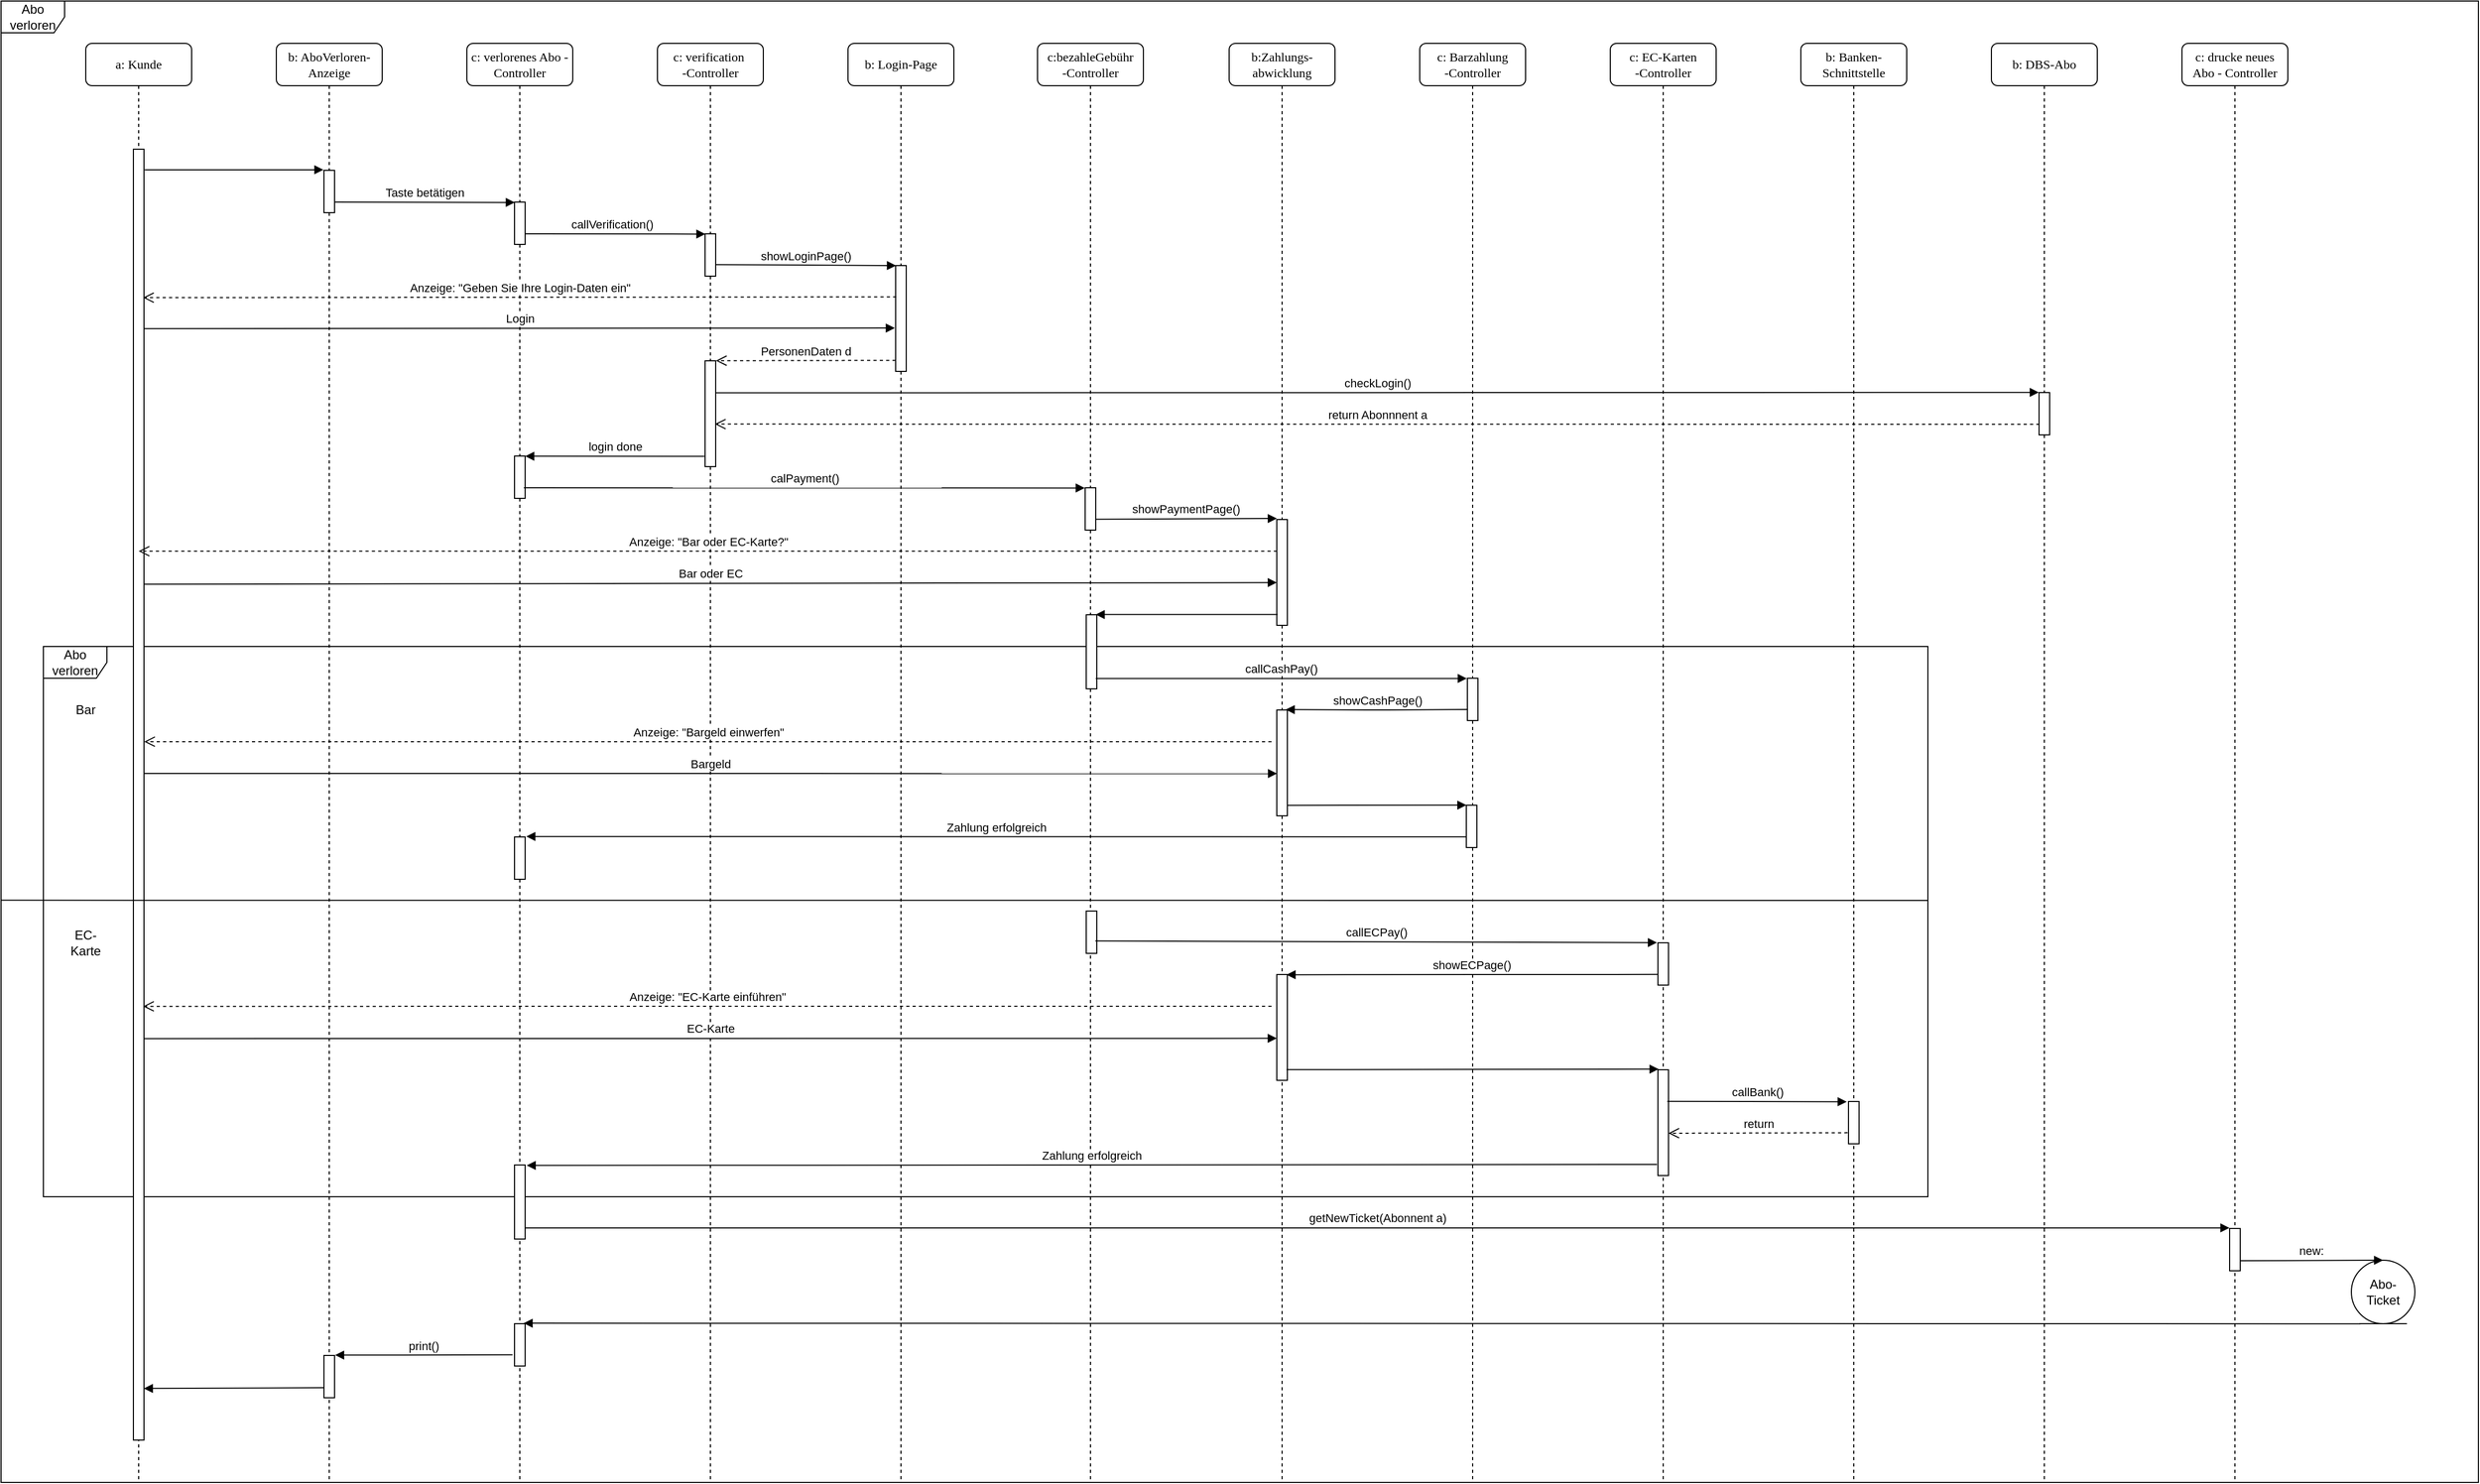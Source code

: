<mxfile version="10.7.5" type="device"><diagram name="Page-1" id="13e1069c-82ec-6db2-03f1-153e76fe0fe0"><mxGraphModel dx="1828" dy="936" grid="1" gridSize="10" guides="1" tooltips="1" connect="1" arrows="1" fold="1" page="1" pageScale="1" pageWidth="1100" pageHeight="850" background="#ffffff" math="0" shadow="0"><root><mxCell id="0"/><mxCell id="1" parent="0"/><mxCell id="Q4IU02gw1JulgYiz2Iwk-24" value="Abo verloren&lt;br&gt;" style="shape=umlFrame;whiteSpace=wrap;html=1;" vertex="1" parent="1"><mxGeometry x="20" y="40" width="2340" height="1400" as="geometry"/></mxCell><mxCell id="Q4IU02gw1JulgYiz2Iwk-69" value="Abo verloren&lt;br&gt;" style="shape=umlFrame;whiteSpace=wrap;html=1;" vertex="1" parent="1"><mxGeometry x="60" y="650" width="1780" height="520" as="geometry"/></mxCell><mxCell id="7baba1c4bc27f4b0-2" value="b: AboVerloren-Anzeige" style="shape=umlLifeline;perimeter=lifelinePerimeter;whiteSpace=wrap;html=1;container=1;collapsible=0;recursiveResize=0;outlineConnect=0;rounded=1;shadow=0;comic=0;labelBackgroundColor=none;strokeColor=#000000;strokeWidth=1;fillColor=#FFFFFF;fontFamily=Verdana;fontSize=12;fontColor=#000000;align=center;" parent="1" vertex="1"><mxGeometry x="280" y="80" width="100" height="1360" as="geometry"/></mxCell><mxCell id="7baba1c4bc27f4b0-10" value="" style="html=1;points=[];perimeter=orthogonalPerimeter;rounded=0;shadow=0;comic=0;labelBackgroundColor=none;strokeColor=#000000;strokeWidth=1;fillColor=#FFFFFF;fontFamily=Verdana;fontSize=12;fontColor=#000000;align=center;" parent="7baba1c4bc27f4b0-2" vertex="1"><mxGeometry x="45" y="120" width="10" height="40" as="geometry"/></mxCell><mxCell id="Q4IU02gw1JulgYiz2Iwk-105" value="" style="html=1;points=[];perimeter=orthogonalPerimeter;" vertex="1" parent="7baba1c4bc27f4b0-2"><mxGeometry x="45" y="1240" width="10" height="40" as="geometry"/></mxCell><mxCell id="7baba1c4bc27f4b0-3" value="c: verlorenes Abo -Controller&lt;br&gt;" style="shape=umlLifeline;perimeter=lifelinePerimeter;whiteSpace=wrap;html=1;container=1;collapsible=0;recursiveResize=0;outlineConnect=0;rounded=1;shadow=0;comic=0;labelBackgroundColor=none;strokeColor=#000000;strokeWidth=1;fillColor=#FFFFFF;fontFamily=Verdana;fontSize=12;fontColor=#000000;align=center;" parent="1" vertex="1"><mxGeometry x="460" y="80" width="100" height="1360" as="geometry"/></mxCell><mxCell id="Q4IU02gw1JulgYiz2Iwk-45" value="callVerification()" style="html=1;verticalAlign=bottom;endArrow=block;entryX=0.032;entryY=0.005;entryDx=0;entryDy=0;entryPerimeter=0;" edge="1" parent="7baba1c4bc27f4b0-3" target="Q4IU02gw1JulgYiz2Iwk-52"><mxGeometry width="80" relative="1" as="geometry"><mxPoint x="50" y="180" as="sourcePoint"/><mxPoint x="130" y="180" as="targetPoint"/></mxGeometry></mxCell><mxCell id="Q4IU02gw1JulgYiz2Iwk-51" value="" style="html=1;points=[];perimeter=orthogonalPerimeter;" vertex="1" parent="7baba1c4bc27f4b0-3"><mxGeometry x="45" y="150" width="10" height="40" as="geometry"/></mxCell><mxCell id="Q4IU02gw1JulgYiz2Iwk-58" value="" style="html=1;points=[];perimeter=orthogonalPerimeter;" vertex="1" parent="7baba1c4bc27f4b0-3"><mxGeometry x="45" y="390" width="10" height="40" as="geometry"/></mxCell><mxCell id="Q4IU02gw1JulgYiz2Iwk-81" value="" style="html=1;points=[];perimeter=orthogonalPerimeter;" vertex="1" parent="7baba1c4bc27f4b0-3"><mxGeometry x="45" y="750" width="10" height="40" as="geometry"/></mxCell><mxCell id="Q4IU02gw1JulgYiz2Iwk-96" value="" style="html=1;points=[];perimeter=orthogonalPerimeter;" vertex="1" parent="7baba1c4bc27f4b0-3"><mxGeometry x="45" y="1060" width="10" height="70" as="geometry"/></mxCell><mxCell id="Q4IU02gw1JulgYiz2Iwk-99" value="getNewTicket(Abonnent a)" style="html=1;verticalAlign=bottom;endArrow=block;entryX=-0.014;entryY=-0.013;entryDx=0;entryDy=0;entryPerimeter=0;" edge="1" parent="7baba1c4bc27f4b0-3" target="Q4IU02gw1JulgYiz2Iwk-98"><mxGeometry width="80" relative="1" as="geometry"><mxPoint x="55" y="1119.5" as="sourcePoint"/><mxPoint x="1660" y="1120" as="targetPoint"/></mxGeometry></mxCell><mxCell id="Q4IU02gw1JulgYiz2Iwk-104" value="" style="html=1;points=[];perimeter=orthogonalPerimeter;" vertex="1" parent="7baba1c4bc27f4b0-3"><mxGeometry x="45" y="1210" width="10" height="40" as="geometry"/></mxCell><mxCell id="7baba1c4bc27f4b0-4" value="c: verification&amp;nbsp;&lt;br&gt;-Controller&lt;br&gt;" style="shape=umlLifeline;perimeter=lifelinePerimeter;whiteSpace=wrap;html=1;container=1;collapsible=0;recursiveResize=0;outlineConnect=0;rounded=1;shadow=0;comic=0;labelBackgroundColor=none;strokeColor=#000000;strokeWidth=1;fillColor=#FFFFFF;fontFamily=Verdana;fontSize=12;fontColor=#000000;align=center;" parent="1" vertex="1"><mxGeometry x="640" y="80" width="100" height="1360" as="geometry"/></mxCell><mxCell id="Q4IU02gw1JulgYiz2Iwk-52" value="" style="html=1;points=[];perimeter=orthogonalPerimeter;" vertex="1" parent="7baba1c4bc27f4b0-4"><mxGeometry x="45" y="180" width="10" height="40" as="geometry"/></mxCell><mxCell id="Q4IU02gw1JulgYiz2Iwk-54" value="" style="html=1;points=[];perimeter=orthogonalPerimeter;" vertex="1" parent="7baba1c4bc27f4b0-4"><mxGeometry x="45" y="300" width="10" height="100" as="geometry"/></mxCell><mxCell id="7baba1c4bc27f4b0-5" value="c:bezahleGebühr&lt;br&gt;-Controller&lt;br&gt;" style="shape=umlLifeline;perimeter=lifelinePerimeter;whiteSpace=wrap;html=1;container=1;collapsible=0;recursiveResize=0;outlineConnect=0;rounded=1;shadow=0;comic=0;labelBackgroundColor=none;strokeColor=#000000;strokeWidth=1;fillColor=#FFFFFF;fontFamily=Verdana;fontSize=12;fontColor=#000000;align=center;size=40;" parent="1" vertex="1"><mxGeometry x="999" y="80" width="100" height="1360" as="geometry"/></mxCell><mxCell id="Q4IU02gw1JulgYiz2Iwk-61" value="" style="html=1;points=[];perimeter=orthogonalPerimeter;" vertex="1" parent="7baba1c4bc27f4b0-5"><mxGeometry x="45" y="420" width="10" height="40" as="geometry"/></mxCell><mxCell id="Q4IU02gw1JulgYiz2Iwk-67" value="" style="html=1;points=[];perimeter=orthogonalPerimeter;" vertex="1" parent="7baba1c4bc27f4b0-5"><mxGeometry x="46" y="540" width="10" height="70" as="geometry"/></mxCell><mxCell id="Q4IU02gw1JulgYiz2Iwk-84" value="" style="html=1;points=[];perimeter=orthogonalPerimeter;" vertex="1" parent="7baba1c4bc27f4b0-5"><mxGeometry x="46" y="820" width="10" height="40" as="geometry"/></mxCell><mxCell id="7baba1c4bc27f4b0-8" value="a: Kunde" style="shape=umlLifeline;perimeter=lifelinePerimeter;whiteSpace=wrap;html=1;container=1;collapsible=0;recursiveResize=0;outlineConnect=0;rounded=1;shadow=0;comic=0;labelBackgroundColor=none;strokeColor=#000000;strokeWidth=1;fillColor=#FFFFFF;fontFamily=Verdana;fontSize=12;fontColor=#000000;align=center;" parent="1" vertex="1"><mxGeometry x="100" y="80" width="100" height="1360" as="geometry"/></mxCell><mxCell id="7baba1c4bc27f4b0-9" value="" style="html=1;points=[];perimeter=orthogonalPerimeter;rounded=0;shadow=0;comic=0;labelBackgroundColor=none;strokeColor=#000000;strokeWidth=1;fillColor=#FFFFFF;fontFamily=Verdana;fontSize=12;fontColor=#000000;align=center;" parent="7baba1c4bc27f4b0-8" vertex="1"><mxGeometry x="45" y="100" width="10" height="1220" as="geometry"/></mxCell><mxCell id="Q4IU02gw1JulgYiz2Iwk-25" value="b: Login-Page&lt;br&gt;" style="shape=umlLifeline;perimeter=lifelinePerimeter;whiteSpace=wrap;html=1;container=1;collapsible=0;recursiveResize=0;outlineConnect=0;rounded=1;shadow=0;comic=0;labelBackgroundColor=none;strokeColor=#000000;strokeWidth=1;fillColor=#FFFFFF;fontFamily=Verdana;fontSize=12;fontColor=#000000;align=center;" vertex="1" parent="1"><mxGeometry x="820" y="80" width="100" height="1360" as="geometry"/></mxCell><mxCell id="Q4IU02gw1JulgYiz2Iwk-53" value="" style="html=1;points=[];perimeter=orthogonalPerimeter;" vertex="1" parent="Q4IU02gw1JulgYiz2Iwk-25"><mxGeometry x="45" y="210" width="10" height="100" as="geometry"/></mxCell><mxCell id="Q4IU02gw1JulgYiz2Iwk-27" value="b:Zahlungs-&lt;br&gt;abwicklung&lt;br&gt;" style="shape=umlLifeline;perimeter=lifelinePerimeter;whiteSpace=wrap;html=1;container=1;collapsible=0;recursiveResize=0;outlineConnect=0;rounded=1;shadow=0;comic=0;labelBackgroundColor=none;strokeColor=#000000;strokeWidth=1;fillColor=#FFFFFF;fontFamily=Verdana;fontSize=12;fontColor=#000000;align=center;size=40;" vertex="1" parent="1"><mxGeometry x="1180" y="80" width="100" height="1360" as="geometry"/></mxCell><mxCell id="Q4IU02gw1JulgYiz2Iwk-63" value="" style="html=1;points=[];perimeter=orthogonalPerimeter;" vertex="1" parent="Q4IU02gw1JulgYiz2Iwk-27"><mxGeometry x="45" y="450" width="10" height="100" as="geometry"/></mxCell><mxCell id="Q4IU02gw1JulgYiz2Iwk-73" value="" style="html=1;points=[];perimeter=orthogonalPerimeter;" vertex="1" parent="Q4IU02gw1JulgYiz2Iwk-27"><mxGeometry x="45" y="630" width="10" height="100" as="geometry"/></mxCell><mxCell id="Q4IU02gw1JulgYiz2Iwk-86" value="" style="html=1;points=[];perimeter=orthogonalPerimeter;" vertex="1" parent="Q4IU02gw1JulgYiz2Iwk-27"><mxGeometry x="45" y="880" width="10" height="100" as="geometry"/></mxCell><mxCell id="Q4IU02gw1JulgYiz2Iwk-29" value="c: Barzahlung&lt;br&gt;-Controller&lt;br&gt;" style="shape=umlLifeline;perimeter=lifelinePerimeter;whiteSpace=wrap;html=1;container=1;collapsible=0;recursiveResize=0;outlineConnect=0;rounded=1;shadow=0;comic=0;labelBackgroundColor=none;strokeColor=#000000;strokeWidth=1;fillColor=#FFFFFF;fontFamily=Verdana;fontSize=12;fontColor=#000000;align=center;size=40;" vertex="1" parent="1"><mxGeometry x="1360" y="80" width="100" height="1360" as="geometry"/></mxCell><mxCell id="Q4IU02gw1JulgYiz2Iwk-71" value="" style="html=1;points=[];perimeter=orthogonalPerimeter;" vertex="1" parent="Q4IU02gw1JulgYiz2Iwk-29"><mxGeometry x="45" y="600" width="10" height="40" as="geometry"/></mxCell><mxCell id="Q4IU02gw1JulgYiz2Iwk-79" value="" style="html=1;points=[];perimeter=orthogonalPerimeter;" vertex="1" parent="Q4IU02gw1JulgYiz2Iwk-29"><mxGeometry x="44" y="720" width="10" height="40" as="geometry"/></mxCell><mxCell id="Q4IU02gw1JulgYiz2Iwk-31" value="c: EC-Karten&lt;br&gt;-Controller&lt;br&gt;" style="shape=umlLifeline;perimeter=lifelinePerimeter;whiteSpace=wrap;html=1;container=1;collapsible=0;recursiveResize=0;outlineConnect=0;rounded=1;shadow=0;comic=0;labelBackgroundColor=none;strokeColor=#000000;strokeWidth=1;fillColor=#FFFFFF;fontFamily=Verdana;fontSize=12;fontColor=#000000;align=center;size=40;" vertex="1" parent="1"><mxGeometry x="1540" y="80" width="100" height="1360" as="geometry"/></mxCell><mxCell id="Q4IU02gw1JulgYiz2Iwk-85" value="" style="html=1;points=[];perimeter=orthogonalPerimeter;" vertex="1" parent="Q4IU02gw1JulgYiz2Iwk-31"><mxGeometry x="45" y="850" width="10" height="40" as="geometry"/></mxCell><mxCell id="Q4IU02gw1JulgYiz2Iwk-91" value="" style="html=1;points=[];perimeter=orthogonalPerimeter;" vertex="1" parent="Q4IU02gw1JulgYiz2Iwk-31"><mxGeometry x="45" y="970" width="10" height="100" as="geometry"/></mxCell><mxCell id="Q4IU02gw1JulgYiz2Iwk-33" value="b: Banken-&lt;br&gt;Schnittstelle&lt;br&gt;" style="shape=umlLifeline;perimeter=lifelinePerimeter;whiteSpace=wrap;html=1;container=1;collapsible=0;recursiveResize=0;outlineConnect=0;rounded=1;shadow=0;comic=0;labelBackgroundColor=none;strokeColor=#000000;strokeWidth=1;fillColor=#FFFFFF;fontFamily=Verdana;fontSize=12;fontColor=#000000;align=center;size=40;" vertex="1" parent="1"><mxGeometry x="1720" y="80" width="100" height="1360" as="geometry"/></mxCell><mxCell id="Q4IU02gw1JulgYiz2Iwk-93" value="" style="html=1;points=[];perimeter=orthogonalPerimeter;" vertex="1" parent="Q4IU02gw1JulgYiz2Iwk-33"><mxGeometry x="45" y="1000" width="10" height="40" as="geometry"/></mxCell><mxCell id="Q4IU02gw1JulgYiz2Iwk-35" value="b: DBS-Abo&lt;br&gt;" style="shape=umlLifeline;perimeter=lifelinePerimeter;whiteSpace=wrap;html=1;container=1;collapsible=0;recursiveResize=0;outlineConnect=0;rounded=1;shadow=0;comic=0;labelBackgroundColor=none;strokeColor=#000000;strokeWidth=1;fillColor=#FFFFFF;fontFamily=Verdana;fontSize=12;fontColor=#000000;align=center;size=40;" vertex="1" parent="1"><mxGeometry x="1900" y="80" width="100" height="1360" as="geometry"/></mxCell><mxCell id="Q4IU02gw1JulgYiz2Iwk-55" value="" style="html=1;points=[];perimeter=orthogonalPerimeter;" vertex="1" parent="Q4IU02gw1JulgYiz2Iwk-35"><mxGeometry x="45" y="330" width="10" height="40" as="geometry"/></mxCell><mxCell id="Q4IU02gw1JulgYiz2Iwk-37" value="c: drucke neues&lt;br&gt;Abo - Controller&lt;br&gt;" style="shape=umlLifeline;perimeter=lifelinePerimeter;whiteSpace=wrap;html=1;container=1;collapsible=0;recursiveResize=0;outlineConnect=0;rounded=1;shadow=0;comic=0;labelBackgroundColor=none;strokeColor=#000000;strokeWidth=1;fillColor=#FFFFFF;fontFamily=Verdana;fontSize=12;fontColor=#000000;align=center;size=40;" vertex="1" parent="1"><mxGeometry x="2080" y="80" width="100" height="1360" as="geometry"/></mxCell><mxCell id="Q4IU02gw1JulgYiz2Iwk-98" value="" style="html=1;points=[];perimeter=orthogonalPerimeter;" vertex="1" parent="Q4IU02gw1JulgYiz2Iwk-37"><mxGeometry x="45" y="1120" width="10" height="40" as="geometry"/></mxCell><mxCell id="Q4IU02gw1JulgYiz2Iwk-44" value="Taste betätigen" style="html=1;verticalAlign=bottom;endArrow=block;entryX=0.032;entryY=0.009;entryDx=0;entryDy=0;entryPerimeter=0;" edge="1" parent="1" target="Q4IU02gw1JulgYiz2Iwk-51"><mxGeometry width="80" relative="1" as="geometry"><mxPoint x="335" y="230" as="sourcePoint"/><mxPoint x="415" y="230" as="targetPoint"/></mxGeometry></mxCell><mxCell id="Q4IU02gw1JulgYiz2Iwk-46" value="showLoginPage()" style="html=1;verticalAlign=bottom;endArrow=block;exitX=0.984;exitY=0.727;exitDx=0;exitDy=0;exitPerimeter=0;entryX=0.032;entryY=0;entryDx=0;entryDy=0;entryPerimeter=0;" edge="1" parent="1" source="Q4IU02gw1JulgYiz2Iwk-52" target="Q4IU02gw1JulgYiz2Iwk-53"><mxGeometry width="80" relative="1" as="geometry"><mxPoint x="740" y="290" as="sourcePoint"/><mxPoint x="820" y="290" as="targetPoint"/></mxGeometry></mxCell><mxCell id="Q4IU02gw1JulgYiz2Iwk-47" value="Anzeige: &quot;Geben Sie Ihre Login-Daten ein&quot;" style="html=1;verticalAlign=bottom;endArrow=open;dashed=1;endSize=8;exitX=0.063;exitY=0.296;exitDx=0;exitDy=0;exitPerimeter=0;entryX=0.919;entryY=0.115;entryDx=0;entryDy=0;entryPerimeter=0;" edge="1" parent="1" source="Q4IU02gw1JulgYiz2Iwk-53" target="7baba1c4bc27f4b0-9"><mxGeometry relative="1" as="geometry"><mxPoint x="820" y="320" as="sourcePoint"/><mxPoint x="160" y="320" as="targetPoint"/><mxPoint as="offset"/></mxGeometry></mxCell><mxCell id="Q4IU02gw1JulgYiz2Iwk-48" value="Login" style="html=1;verticalAlign=bottom;endArrow=block;entryX=-0.075;entryY=0.59;entryDx=0;entryDy=0;entryPerimeter=0;exitX=1.047;exitY=0.139;exitDx=0;exitDy=0;exitPerimeter=0;" edge="1" parent="1" source="7baba1c4bc27f4b0-9" target="Q4IU02gw1JulgYiz2Iwk-53"><mxGeometry width="80" relative="1" as="geometry"><mxPoint x="160" y="349" as="sourcePoint"/><mxPoint x="310" y="350" as="targetPoint"/></mxGeometry></mxCell><mxCell id="Q4IU02gw1JulgYiz2Iwk-49" value="PersonenDaten d" style="html=1;verticalAlign=bottom;endArrow=open;dashed=1;endSize=8;exitX=0;exitY=0.896;exitDx=0;exitDy=0;exitPerimeter=0;entryX=1.026;entryY=-0.001;entryDx=0;entryDy=0;entryPerimeter=0;" edge="1" parent="1" source="Q4IU02gw1JulgYiz2Iwk-53" target="Q4IU02gw1JulgYiz2Iwk-54"><mxGeometry relative="1" as="geometry"><mxPoint x="850" y="380" as="sourcePoint"/><mxPoint x="700" y="380" as="targetPoint"/></mxGeometry></mxCell><mxCell id="Q4IU02gw1JulgYiz2Iwk-50" value="checkLogin()" style="html=1;verticalAlign=bottom;endArrow=block;entryX=-0.019;entryY=-0.004;entryDx=0;entryDy=0;entryPerimeter=0;exitX=0.956;exitY=0.303;exitDx=0;exitDy=0;exitPerimeter=0;" edge="1" parent="1" source="Q4IU02gw1JulgYiz2Iwk-54" target="Q4IU02gw1JulgYiz2Iwk-55"><mxGeometry width="80" relative="1" as="geometry"><mxPoint x="700" y="410" as="sourcePoint"/><mxPoint x="840" y="410" as="targetPoint"/></mxGeometry></mxCell><mxCell id="Q4IU02gw1JulgYiz2Iwk-56" value="return Abonnnent a" style="html=1;verticalAlign=bottom;endArrow=open;dashed=1;endSize=8;exitX=0.044;exitY=0.75;exitDx=0;exitDy=0;exitPerimeter=0;entryX=0.927;entryY=0.598;entryDx=0;entryDy=0;entryPerimeter=0;" edge="1" parent="1" source="Q4IU02gw1JulgYiz2Iwk-55" target="Q4IU02gw1JulgYiz2Iwk-54"><mxGeometry relative="1" as="geometry"><mxPoint x="1940" y="440" as="sourcePoint"/><mxPoint x="520" y="440" as="targetPoint"/></mxGeometry></mxCell><mxCell id="Q4IU02gw1JulgYiz2Iwk-60" value="login done" style="html=1;verticalAlign=bottom;endArrow=block;exitX=-0.067;exitY=0.902;exitDx=0;exitDy=0;exitPerimeter=0;entryX=1.007;entryY=0.004;entryDx=0;entryDy=0;entryPerimeter=0;" edge="1" parent="1" source="Q4IU02gw1JulgYiz2Iwk-54" target="Q4IU02gw1JulgYiz2Iwk-58"><mxGeometry width="80" relative="1" as="geometry"><mxPoint x="570" y="470" as="sourcePoint"/><mxPoint x="520" y="470" as="targetPoint"/></mxGeometry></mxCell><mxCell id="Q4IU02gw1JulgYiz2Iwk-65" value="Anzeige: &quot;Bar oder EC-Karte?&quot;" style="html=1;verticalAlign=bottom;endArrow=open;dashed=1;endSize=8;exitX=0.022;exitY=0.299;exitDx=0;exitDy=0;exitPerimeter=0;" edge="1" parent="1" source="Q4IU02gw1JulgYiz2Iwk-63" target="7baba1c4bc27f4b0-8"><mxGeometry relative="1" as="geometry"><mxPoint x="1220" y="560" as="sourcePoint"/><mxPoint x="1140" y="560" as="targetPoint"/></mxGeometry></mxCell><mxCell id="Q4IU02gw1JulgYiz2Iwk-68" value="" style="html=1;verticalAlign=bottom;endArrow=block;entryX=0.889;entryY=-0.003;entryDx=0;entryDy=0;entryPerimeter=0;exitX=0.081;exitY=0.897;exitDx=0;exitDy=0;exitPerimeter=0;" edge="1" parent="1" source="Q4IU02gw1JulgYiz2Iwk-63" target="Q4IU02gw1JulgYiz2Iwk-67"><mxGeometry width="80" relative="1" as="geometry"><mxPoint x="1220" y="620" as="sourcePoint"/><mxPoint x="1210" y="620" as="targetPoint"/></mxGeometry></mxCell><mxCell id="Q4IU02gw1JulgYiz2Iwk-70" value="Bar" style="text;html=1;strokeColor=none;fillColor=none;align=center;verticalAlign=middle;whiteSpace=wrap;rounded=0;" vertex="1" parent="1"><mxGeometry x="80" y="700" width="40" height="20" as="geometry"/></mxCell><mxCell id="Q4IU02gw1JulgYiz2Iwk-75" value="showCashPage()" style="html=1;verticalAlign=bottom;endArrow=block;exitX=0.062;exitY=0.739;exitDx=0;exitDy=0;exitPerimeter=0;entryX=0.843;entryY=-0.004;entryDx=0;entryDy=0;entryPerimeter=0;" edge="1" parent="1" source="Q4IU02gw1JulgYiz2Iwk-71" target="Q4IU02gw1JulgYiz2Iwk-73"><mxGeometry width="80" relative="1" as="geometry"><mxPoint x="1400" y="710" as="sourcePoint"/><mxPoint x="1240" y="710" as="targetPoint"/><Array as="points"><mxPoint x="1320" y="710"/></Array></mxGeometry></mxCell><mxCell id="Q4IU02gw1JulgYiz2Iwk-76" value="Anzeige: &quot;Bargeld einwerfen&quot;" style="html=1;verticalAlign=bottom;endArrow=open;dashed=1;endSize=8;entryX=1.021;entryY=0.459;entryDx=0;entryDy=0;entryPerimeter=0;" edge="1" parent="1" target="7baba1c4bc27f4b0-9"><mxGeometry relative="1" as="geometry"><mxPoint x="1220" y="740" as="sourcePoint"/><mxPoint x="160" y="740" as="targetPoint"/></mxGeometry></mxCell><mxCell id="Q4IU02gw1JulgYiz2Iwk-77" value="Bargeld" style="html=1;verticalAlign=bottom;endArrow=block;entryX=0.026;entryY=0.601;entryDx=0;entryDy=0;entryPerimeter=0;" edge="1" parent="1" target="Q4IU02gw1JulgYiz2Iwk-73"><mxGeometry width="80" relative="1" as="geometry"><mxPoint x="155" y="770" as="sourcePoint"/><mxPoint x="1220" y="759" as="targetPoint"/></mxGeometry></mxCell><mxCell id="Q4IU02gw1JulgYiz2Iwk-80" value="Zahlung erfolgreich" style="html=1;verticalAlign=bottom;endArrow=block;exitX=0.011;exitY=0.747;exitDx=0;exitDy=0;exitPerimeter=0;entryX=1.11;entryY=-0.011;entryDx=0;entryDy=0;entryPerimeter=0;" edge="1" parent="1" source="Q4IU02gw1JulgYiz2Iwk-79" target="Q4IU02gw1JulgYiz2Iwk-81"><mxGeometry width="80" relative="1" as="geometry"><mxPoint x="1290" y="830" as="sourcePoint"/><mxPoint x="530" y="830" as="targetPoint"/></mxGeometry></mxCell><mxCell id="Q4IU02gw1JulgYiz2Iwk-78" value="" style="html=1;verticalAlign=bottom;endArrow=block;entryX=0.011;entryY=-0.003;entryDx=0;entryDy=0;entryPerimeter=0;exitX=0.978;exitY=0.901;exitDx=0;exitDy=0;exitPerimeter=0;" edge="1" parent="1" source="Q4IU02gw1JulgYiz2Iwk-73" target="Q4IU02gw1JulgYiz2Iwk-79"><mxGeometry width="80" relative="1" as="geometry"><mxPoint x="1250" y="800" as="sourcePoint"/><mxPoint x="1330" y="800" as="targetPoint"/></mxGeometry></mxCell><mxCell id="Q4IU02gw1JulgYiz2Iwk-82" value="" style="endArrow=none;html=1;entryX=0;entryY=0.607;entryDx=0;entryDy=0;entryPerimeter=0;" edge="1" parent="1" target="Q4IU02gw1JulgYiz2Iwk-24"><mxGeometry width="50" height="50" relative="1" as="geometry"><mxPoint x="1840" y="890" as="sourcePoint"/><mxPoint x="410" y="900" as="targetPoint"/></mxGeometry></mxCell><mxCell id="Q4IU02gw1JulgYiz2Iwk-83" value="EC-Karte&lt;br&gt;" style="text;html=1;strokeColor=none;fillColor=none;align=center;verticalAlign=middle;whiteSpace=wrap;rounded=0;" vertex="1" parent="1"><mxGeometry x="80" y="920" width="40" height="20" as="geometry"/></mxCell><mxCell id="Q4IU02gw1JulgYiz2Iwk-88" value="showECPage()" style="html=1;verticalAlign=bottom;endArrow=block;exitX=-0.017;exitY=0.748;exitDx=0;exitDy=0;exitPerimeter=0;entryX=0.919;entryY=0.002;entryDx=0;entryDy=0;entryPerimeter=0;" edge="1" parent="1" source="Q4IU02gw1JulgYiz2Iwk-85" target="Q4IU02gw1JulgYiz2Iwk-86"><mxGeometry width="80" relative="1" as="geometry"><mxPoint x="1584" y="958" as="sourcePoint"/><mxPoint x="1240" y="960" as="targetPoint"/></mxGeometry></mxCell><mxCell id="Q4IU02gw1JulgYiz2Iwk-89" value="Anzeige: &quot;EC-Karte einführen&quot;" style="html=1;verticalAlign=bottom;endArrow=open;dashed=1;endSize=8;entryX=0.919;entryY=0.664;entryDx=0;entryDy=0;entryPerimeter=0;" edge="1" parent="1" target="7baba1c4bc27f4b0-9"><mxGeometry relative="1" as="geometry"><mxPoint x="1220" y="990" as="sourcePoint"/><mxPoint x="160" y="990" as="targetPoint"/></mxGeometry></mxCell><mxCell id="Q4IU02gw1JulgYiz2Iwk-92" value="" style="html=1;verticalAlign=bottom;endArrow=block;exitX=0.921;exitY=0.899;exitDx=0;exitDy=0;exitPerimeter=0;entryX=0.063;entryY=-0.006;entryDx=0;entryDy=0;entryPerimeter=0;" edge="1" parent="1" source="Q4IU02gw1JulgYiz2Iwk-86" target="Q4IU02gw1JulgYiz2Iwk-91"><mxGeometry width="80" relative="1" as="geometry"><mxPoint x="1240" y="1050" as="sourcePoint"/><mxPoint x="1580" y="1050" as="targetPoint"/></mxGeometry></mxCell><mxCell id="Q4IU02gw1JulgYiz2Iwk-95" value="return" style="html=1;verticalAlign=bottom;endArrow=open;dashed=1;endSize=8;exitX=-0.09;exitY=0.739;exitDx=0;exitDy=0;exitPerimeter=0;entryX=0.995;entryY=0.6;entryDx=0;entryDy=0;entryPerimeter=0;" edge="1" parent="1" source="Q4IU02gw1JulgYiz2Iwk-93" target="Q4IU02gw1JulgYiz2Iwk-91"><mxGeometry relative="1" as="geometry"><mxPoint x="1760" y="1110" as="sourcePoint"/><mxPoint x="1610" y="1110" as="targetPoint"/></mxGeometry></mxCell><mxCell id="Q4IU02gw1JulgYiz2Iwk-97" value="Zahlung erfolgreich" style="html=1;verticalAlign=bottom;endArrow=block;exitX=-0.096;exitY=0.895;exitDx=0;exitDy=0;exitPerimeter=0;entryX=1.148;entryY=0.006;entryDx=0;entryDy=0;entryPerimeter=0;" edge="1" parent="1" source="Q4IU02gw1JulgYiz2Iwk-91" target="Q4IU02gw1JulgYiz2Iwk-96"><mxGeometry width="80" relative="1" as="geometry"><mxPoint x="1480" y="1140" as="sourcePoint"/><mxPoint x="1560" y="1140" as="targetPoint"/></mxGeometry></mxCell><mxCell id="Q4IU02gw1JulgYiz2Iwk-102" value="Abo-&lt;br&gt;Ticket&lt;br&gt;" style="ellipse;shape=umlEntity;whiteSpace=wrap;html=1;" vertex="1" parent="1"><mxGeometry x="2240" y="1230" width="60" height="60" as="geometry"/></mxCell><mxCell id="Q4IU02gw1JulgYiz2Iwk-101" value="new:" style="html=1;verticalAlign=bottom;endArrow=block;exitX=0.984;exitY=0.762;exitDx=0;exitDy=0;exitPerimeter=0;entryX=0.5;entryY=0;entryDx=0;entryDy=0;" edge="1" parent="1" source="Q4IU02gw1JulgYiz2Iwk-98" target="Q4IU02gw1JulgYiz2Iwk-102"><mxGeometry width="80" relative="1" as="geometry"><mxPoint x="2140" y="1230" as="sourcePoint"/><mxPoint x="2210" y="1230" as="targetPoint"/></mxGeometry></mxCell><mxCell id="Q4IU02gw1JulgYiz2Iwk-103" value="" style="html=1;verticalAlign=bottom;endArrow=block;exitX=0.143;exitY=1.002;exitDx=0;exitDy=0;exitPerimeter=0;entryX=0.857;entryY=-0.012;entryDx=0;entryDy=0;entryPerimeter=0;" edge="1" parent="1" source="Q4IU02gw1JulgYiz2Iwk-102" target="Q4IU02gw1JulgYiz2Iwk-104"><mxGeometry width="80" relative="1" as="geometry"><mxPoint x="2030" y="1290" as="sourcePoint"/><mxPoint x="520" y="1290" as="targetPoint"/></mxGeometry></mxCell><mxCell id="Q4IU02gw1JulgYiz2Iwk-106" value="print()" style="html=1;verticalAlign=bottom;endArrow=block;entryX=1.048;entryY=-0.008;entryDx=0;entryDy=0;entryPerimeter=0;exitX=-0.19;exitY=0.735;exitDx=0;exitDy=0;exitPerimeter=0;" edge="1" parent="1" source="Q4IU02gw1JulgYiz2Iwk-104" target="Q4IU02gw1JulgYiz2Iwk-105"><mxGeometry width="80" relative="1" as="geometry"><mxPoint x="390" y="1320" as="sourcePoint"/><mxPoint x="470" y="1320" as="targetPoint"/></mxGeometry></mxCell><mxCell id="Q4IU02gw1JulgYiz2Iwk-107" value="" style="html=1;verticalAlign=bottom;endArrow=block;exitX=0;exitY=0.762;exitDx=0;exitDy=0;exitPerimeter=0;entryX=0.989;entryY=0.96;entryDx=0;entryDy=0;entryPerimeter=0;" edge="1" parent="1" source="Q4IU02gw1JulgYiz2Iwk-105" target="7baba1c4bc27f4b0-9"><mxGeometry width="80" relative="1" as="geometry"><mxPoint x="210" y="1350" as="sourcePoint"/><mxPoint x="160" y="1351" as="targetPoint"/></mxGeometry></mxCell><mxCell id="Q4IU02gw1JulgYiz2Iwk-40" value="" style="html=1;verticalAlign=bottom;endArrow=block;exitX=1.071;exitY=0.016;exitDx=0;exitDy=0;exitPerimeter=0;entryX=-0.052;entryY=-0.013;entryDx=0;entryDy=0;entryPerimeter=0;" edge="1" parent="1" source="7baba1c4bc27f4b0-9" target="7baba1c4bc27f4b0-10"><mxGeometry width="80" relative="1" as="geometry"><mxPoint x="180" y="200" as="sourcePoint"/><mxPoint x="260" y="200" as="targetPoint"/></mxGeometry></mxCell><mxCell id="Q4IU02gw1JulgYiz2Iwk-62" value="calPayment()" style="html=1;verticalAlign=bottom;endArrow=block;exitX=0.881;exitY=0.751;exitDx=0;exitDy=0;exitPerimeter=0;entryX=-0.035;entryY=0.005;entryDx=0;entryDy=0;entryPerimeter=0;" edge="1" parent="1" source="Q4IU02gw1JulgYiz2Iwk-58" target="Q4IU02gw1JulgYiz2Iwk-61"><mxGeometry width="80" relative="1" as="geometry"><mxPoint x="520" y="500" as="sourcePoint"/><mxPoint x="1030" y="500" as="targetPoint"/></mxGeometry></mxCell><mxCell id="Q4IU02gw1JulgYiz2Iwk-64" value="showPaymentPage()" style="html=1;verticalAlign=bottom;endArrow=block;exitX=1;exitY=0.744;exitDx=0;exitDy=0;exitPerimeter=0;entryX=0.005;entryY=-0.01;entryDx=0;entryDy=0;entryPerimeter=0;" edge="1" parent="1" source="Q4IU02gw1JulgYiz2Iwk-61" target="Q4IU02gw1JulgYiz2Iwk-63"><mxGeometry width="80" relative="1" as="geometry"><mxPoint x="1060" y="530" as="sourcePoint"/><mxPoint x="1220" y="530" as="targetPoint"/></mxGeometry></mxCell><mxCell id="Q4IU02gw1JulgYiz2Iwk-72" value="callCashPay()" style="html=1;verticalAlign=bottom;endArrow=block;exitX=0.9;exitY=0.861;exitDx=0;exitDy=0;exitPerimeter=0;entryX=-0.052;entryY=0.006;entryDx=0;entryDy=0;entryPerimeter=0;" edge="1" parent="1" source="Q4IU02gw1JulgYiz2Iwk-67" target="Q4IU02gw1JulgYiz2Iwk-71"><mxGeometry width="80" relative="1" as="geometry"><mxPoint x="1060" y="680" as="sourcePoint"/><mxPoint x="1390" y="680" as="targetPoint"/></mxGeometry></mxCell><mxCell id="Q4IU02gw1JulgYiz2Iwk-87" value="callECPay()" style="html=1;verticalAlign=bottom;endArrow=block;entryX=-0.089;entryY=-0.004;entryDx=0;entryDy=0;entryPerimeter=0;exitX=0.862;exitY=0.706;exitDx=0;exitDy=0;exitPerimeter=0;" edge="1" parent="1" source="Q4IU02gw1JulgYiz2Iwk-84" target="Q4IU02gw1JulgYiz2Iwk-85"><mxGeometry width="80" relative="1" as="geometry"><mxPoint x="1070" y="930" as="sourcePoint"/><mxPoint x="1140" y="930" as="targetPoint"/></mxGeometry></mxCell><mxCell id="Q4IU02gw1JulgYiz2Iwk-90" value="EC-Karte" style="html=1;verticalAlign=bottom;endArrow=block;entryX=0;entryY=0.603;entryDx=0;entryDy=0;entryPerimeter=0;exitX=1.033;exitY=0.689;exitDx=0;exitDy=0;exitPerimeter=0;" edge="1" parent="1" source="7baba1c4bc27f4b0-9" target="Q4IU02gw1JulgYiz2Iwk-86"><mxGeometry width="80" relative="1" as="geometry"><mxPoint x="170" y="1020" as="sourcePoint"/><mxPoint x="1220" y="1020" as="targetPoint"/></mxGeometry></mxCell><mxCell id="Q4IU02gw1JulgYiz2Iwk-94" value="callBank()" style="html=1;verticalAlign=bottom;endArrow=block;exitX=0.881;exitY=0.299;exitDx=0;exitDy=0;exitPerimeter=0;entryX=-0.167;entryY=0.006;entryDx=0;entryDy=0;entryPerimeter=0;" edge="1" parent="1" source="Q4IU02gw1JulgYiz2Iwk-91" target="Q4IU02gw1JulgYiz2Iwk-93"><mxGeometry width="80" relative="1" as="geometry"><mxPoint x="1600" y="1080" as="sourcePoint"/><mxPoint x="1760" y="1080" as="targetPoint"/></mxGeometry></mxCell><mxCell id="Q4IU02gw1JulgYiz2Iwk-66" value="Bar oder EC" style="html=1;verticalAlign=bottom;endArrow=block;entryX=0.005;entryY=0.596;entryDx=0;entryDy=0;entryPerimeter=0;exitX=1;exitY=0.337;exitDx=0;exitDy=0;exitPerimeter=0;" edge="1" parent="1" source="7baba1c4bc27f4b0-9" target="Q4IU02gw1JulgYiz2Iwk-63"><mxGeometry width="80" relative="1" as="geometry"><mxPoint x="170" y="590" as="sourcePoint"/><mxPoint x="1210" y="590" as="targetPoint"/></mxGeometry></mxCell></root></mxGraphModel></diagram></mxfile>